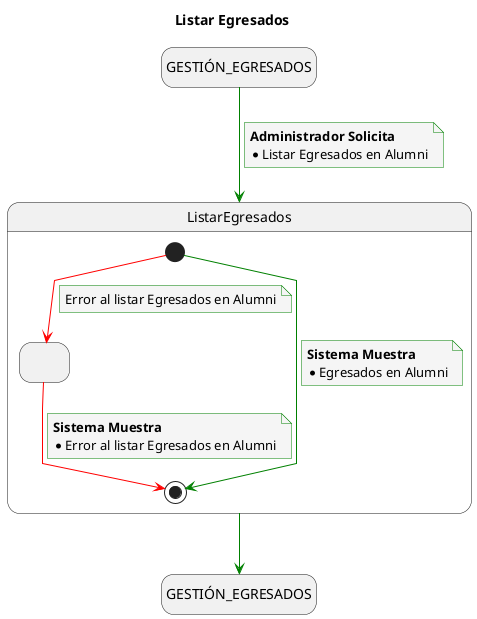 @startuml

title Listar Egresados

skinparam {
    NoteBackgroundColor #whiteSmoke
    ArrowColor #green
    NoteBorderColor #green
    linetype polyline
}

hide empty description

state startState as "GESTIÓN_EGRESADOS"
state endState as "GESTIÓN_EGRESADOS"

startState --> ListarEgresados
note on link
    <b>Administrador Solicita</b>
    * Listar Egresados en Alumni
end note

ListarEgresados --> endState

state ListarEgresados {
    state 2 as " "
    [*] --> [*] 
    note on link
        <b>Sistema Muestra</b>
        * Egresados en Alumni
    end note

    [*] -[#red]-> 2
    note on link
        Error al listar Egresados en Alumni
    end note

    2 -[#red]-> [*]
    note on link
        <b>Sistema Muestra</b>
        * Error al listar Egresados en Alumni
    end note


}

@enduml